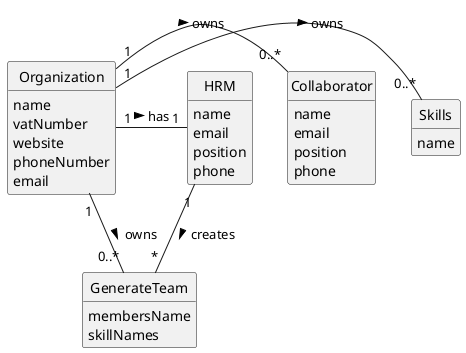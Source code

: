 @startuml
skinparam monochrome true
skinparam packageStyle rectangle
skinparam shadowing false

skinparam classAttributeIconSize 0

hide circle
hide methods

class Organization {
    name
    vatNumber
    website
    phoneNumber
    email
}

class HRM {
    name
    email
    position
    phone
}

class Skills {
    name
}

class Collaborator {
    name
    email
    position
    phone
}

class GenerateTeam {
    membersName
    skillNames
}

Organization "1" - "0..*" Skills: owns >
Organization "1" - "0..*" Collaborator: owns >
Organization "1" - "1" HRM : has >
Organization "1" - "0..*" GenerateTeam: owns >
HRM "1" -- "*" GenerateTeam : creates >
@enduml